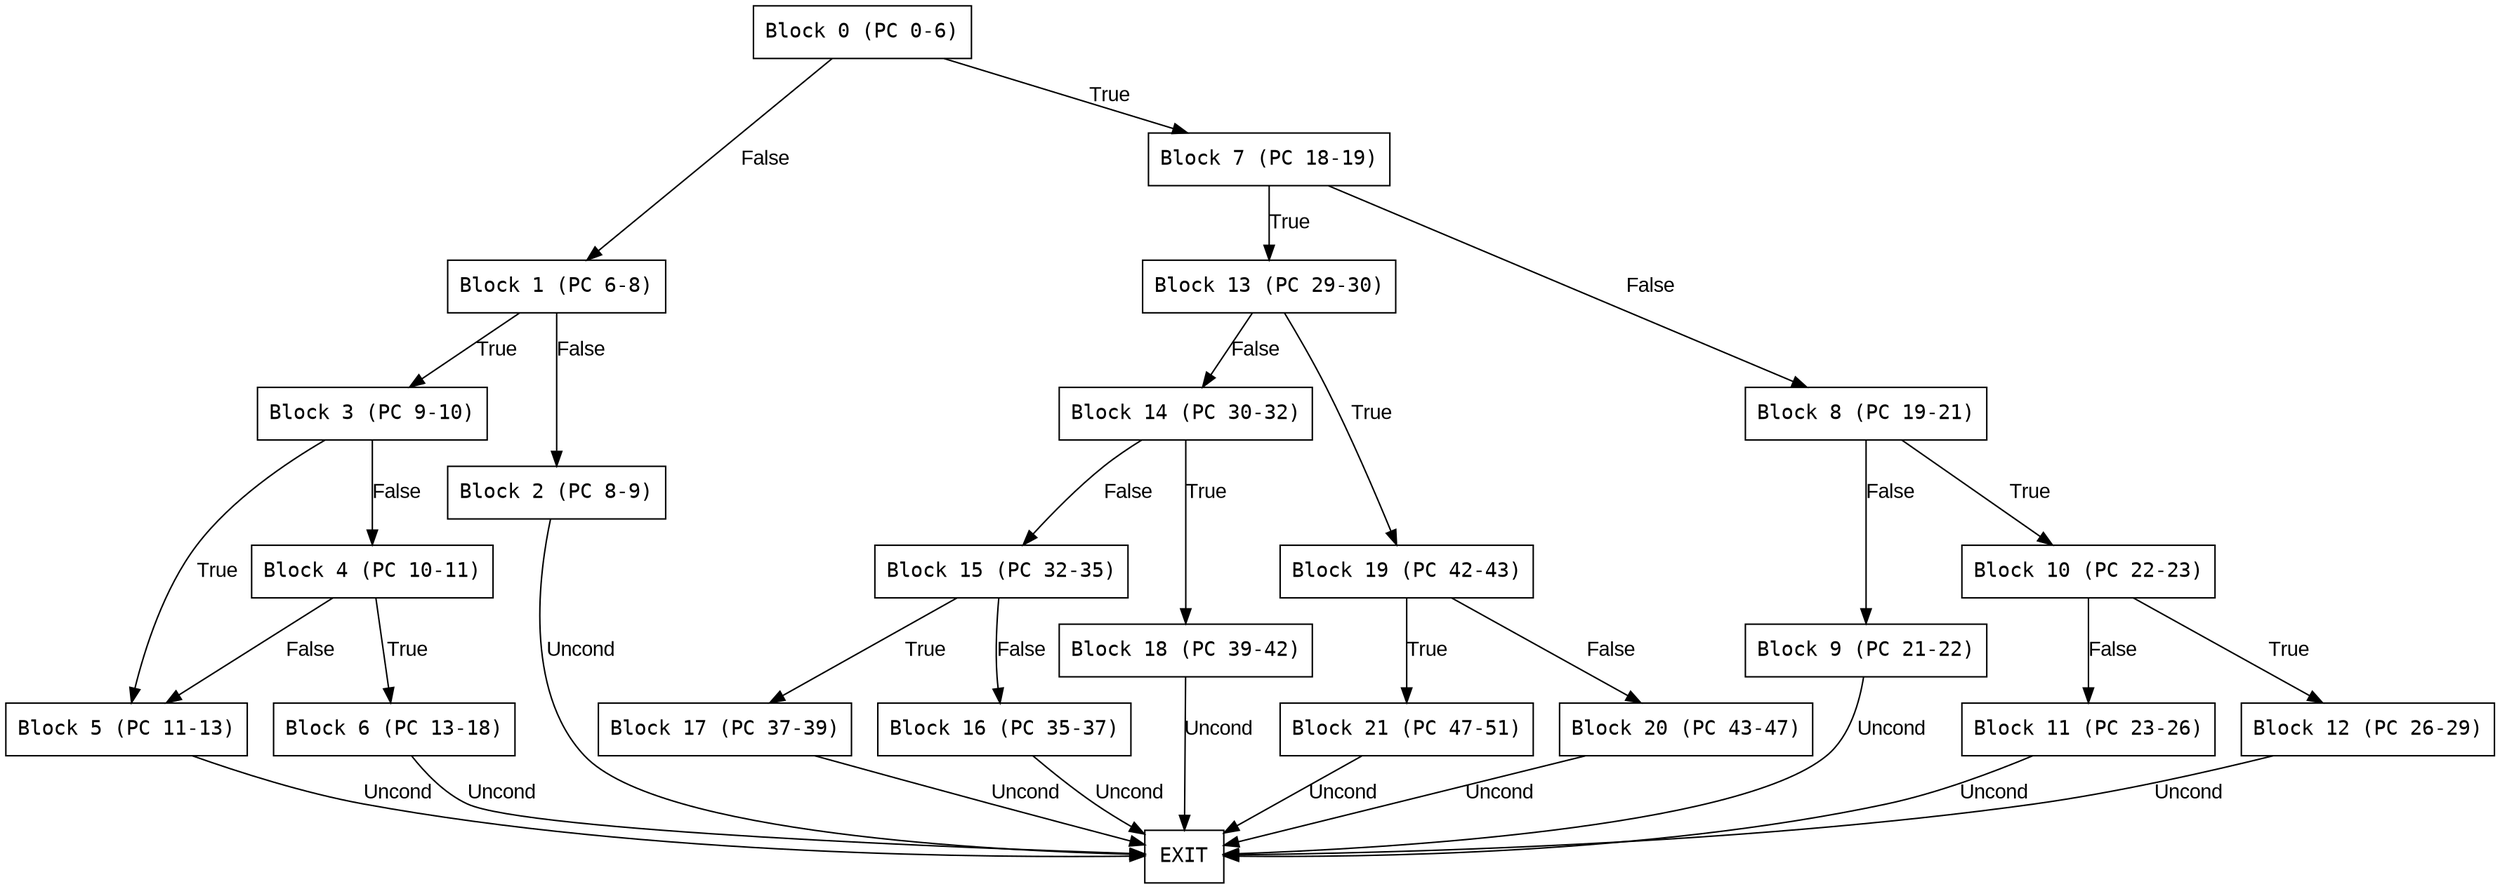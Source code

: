 digraph {
  rankdir=TB;
  node [shape=box, fontname="monospace"];
  edge [fontname="Arial"];

  0 [ label = "Block 0 (PC 0-6)" ]
  1 [ label = "Block 1 (PC 6-8)" ]
  2 [ label = "Block 2 (PC 8-9)" ]
  3 [ label = "Block 3 (PC 9-10)" ]
  4 [ label = "Block 4 (PC 10-11)" ]
  5 [ label = "Block 5 (PC 11-13)" ]
  6 [ label = "Block 6 (PC 13-18)" ]
  7 [ label = "Block 7 (PC 18-19)" ]
  8 [ label = "Block 8 (PC 19-21)" ]
  9 [ label = "Block 9 (PC 21-22)" ]
  10 [ label = "Block 10 (PC 22-23)" ]
  11 [ label = "Block 11 (PC 23-26)" ]
  12 [ label = "Block 12 (PC 26-29)" ]
  13 [ label = "Block 13 (PC 29-30)" ]
  14 [ label = "Block 14 (PC 30-32)" ]
  15 [ label = "Block 15 (PC 32-35)" ]
  16 [ label = "Block 16 (PC 35-37)" ]
  17 [ label = "Block 17 (PC 37-39)" ]
  18 [ label = "Block 18 (PC 39-42)" ]
  19 [ label = "Block 19 (PC 42-43)" ]
  20 [ label = "Block 20 (PC 43-47)" ]
  21 [ label = "Block 21 (PC 47-51)" ]
  22 [ label = "EXIT" ]

  0 -> 7 [label="True"]
  0 -> 1 [label="False"]
  1 -> 3 [label="True"]
  1 -> 2 [label="False"]
  2 -> 22 [label="Uncond"]
  3 -> 5 [label="True"]
  3 -> 4 [label="False"]
  4 -> 6 [label="True"]
  4 -> 5 [label="False"]
  5 -> 22 [label="Uncond"]
  6 -> 22 [label="Uncond"]
  7 -> 13 [label="True"]
  7 -> 8 [label="False"]
  8 -> 10 [label="True"]
  8 -> 9 [label="False"]
  9 -> 22 [label="Uncond"]
  10 -> 12 [label="True"]
  10 -> 11 [label="False"]
  11 -> 22 [label="Uncond"]
  12 -> 22 [label="Uncond"]
  13 -> 19 [label="True"]
  13 -> 14 [label="False"]
  14 -> 18 [label="True"]
  14 -> 15 [label="False"]
  15 -> 17 [label="True"]
  15 -> 16 [label="False"]
  16 -> 22 [label="Uncond"]
  17 -> 22 [label="Uncond"]
  18 -> 22 [label="Uncond"]
  19 -> 21 [label="True"]
  19 -> 20 [label="False"]
  20 -> 22 [label="Uncond"]
  21 -> 22 [label="Uncond"]
}
